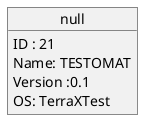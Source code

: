 @startuml
object null
null : ID : 21
null : Name: TESTOMAT
null : Version :0.1
null : OS: TerraXTest
@enduml